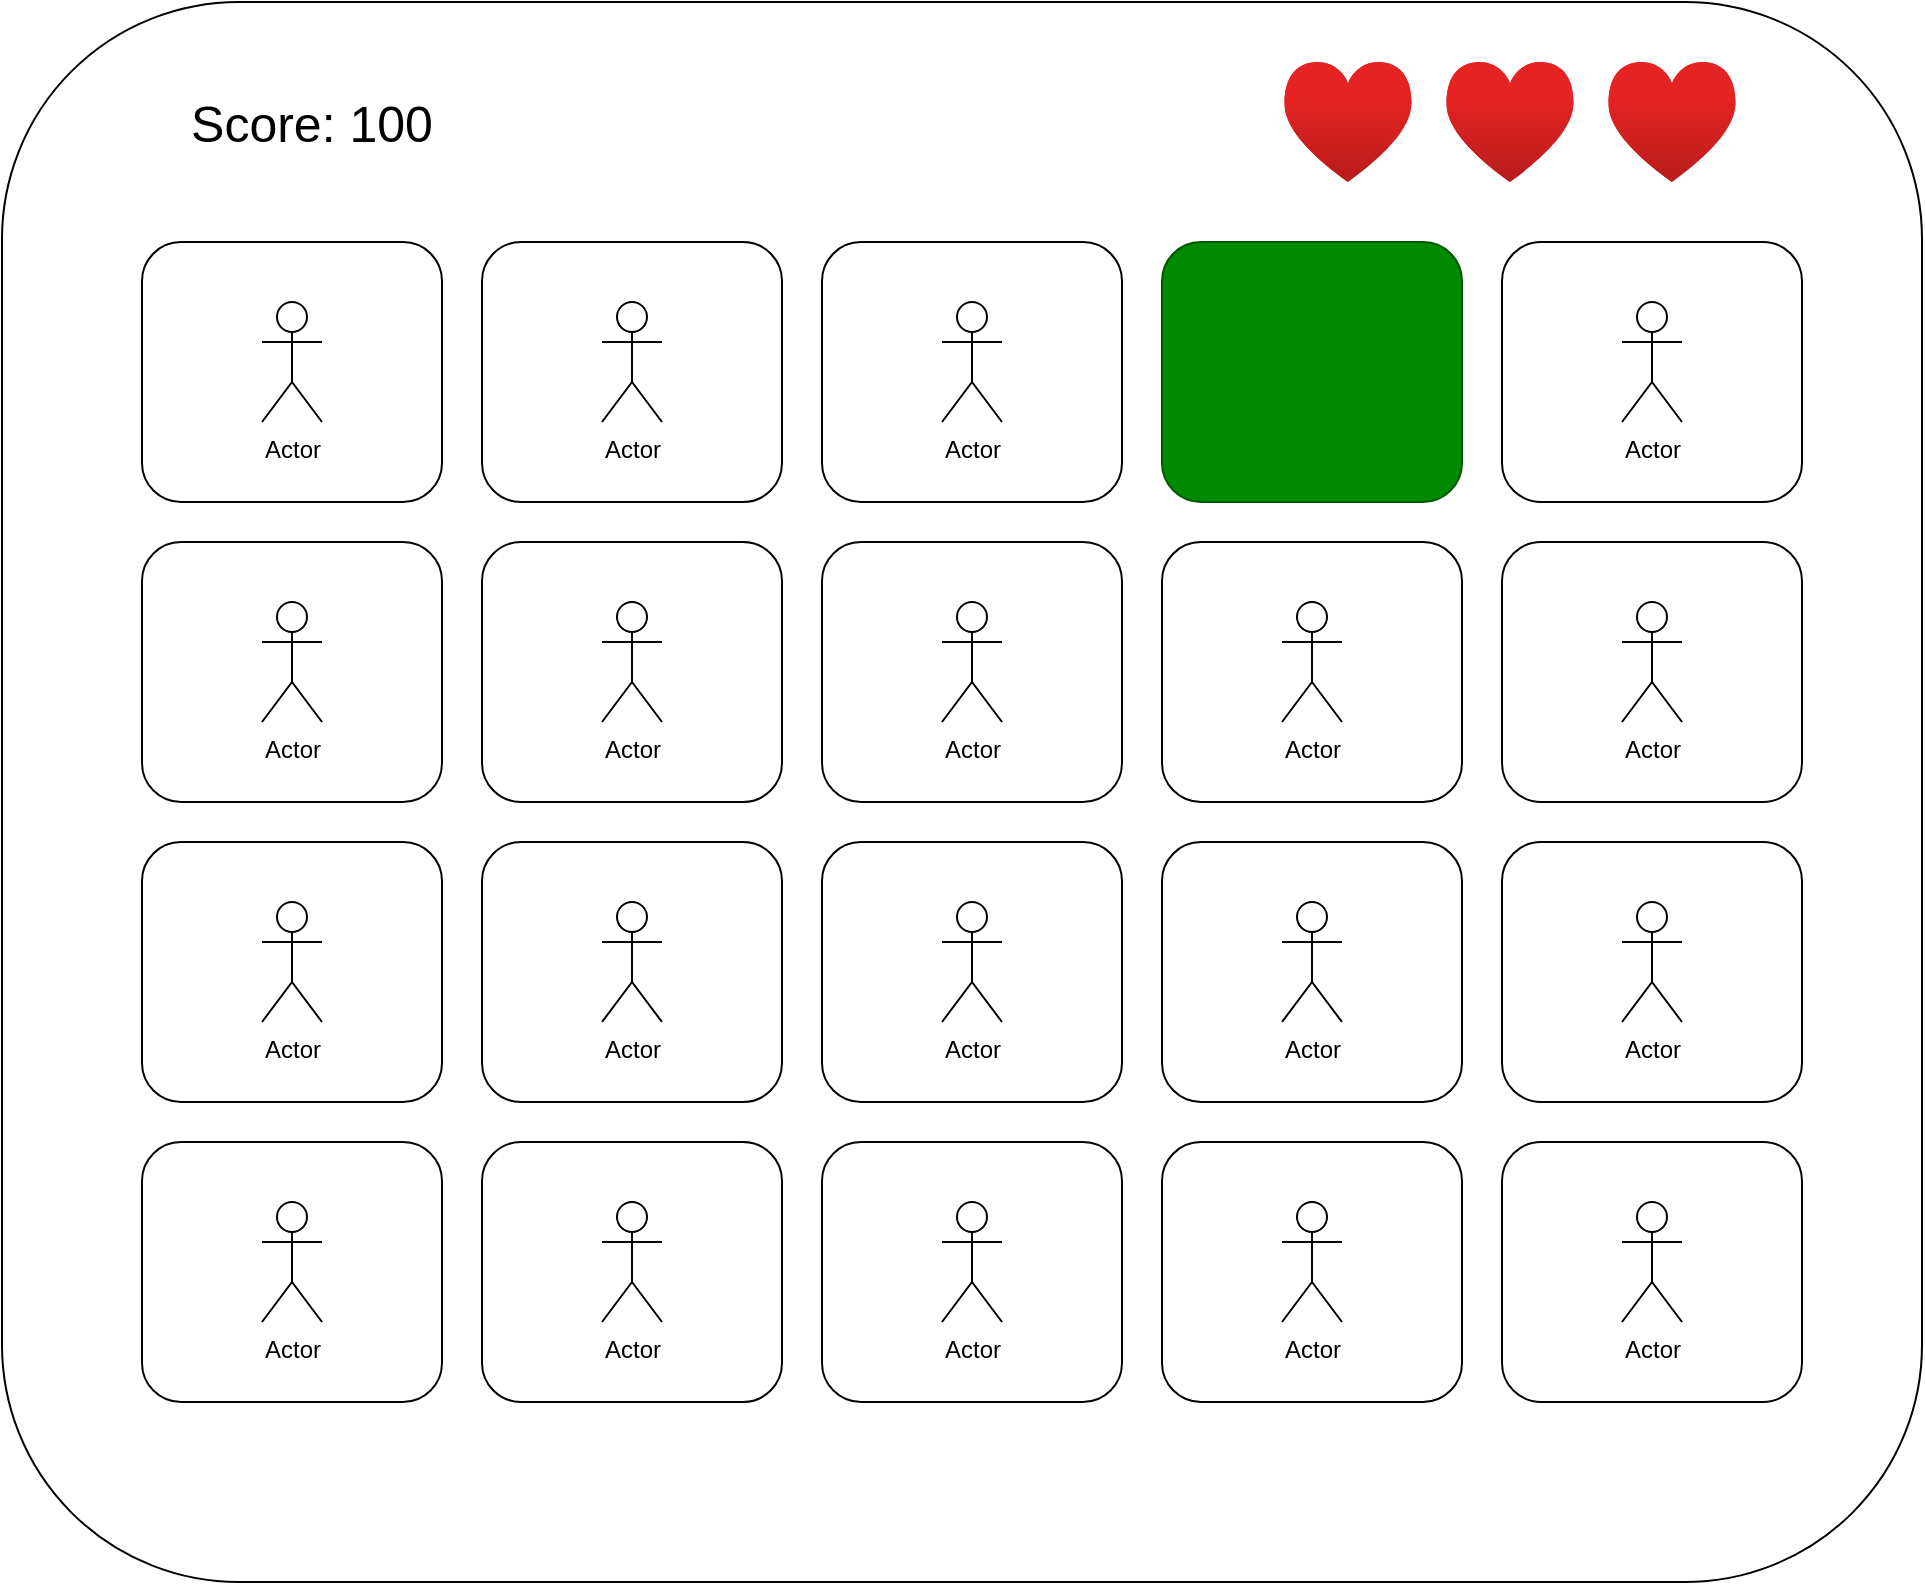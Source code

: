 <mxfile version="27.0.9">
  <diagram name="Page-1" id="gk6_fRBnxb9SPNDy8wQj">
    <mxGraphModel dx="1613" dy="828" grid="0" gridSize="10" guides="1" tooltips="1" connect="1" arrows="1" fold="1" page="0" pageScale="1" pageWidth="827" pageHeight="1169" math="0" shadow="0">
      <root>
        <mxCell id="0" />
        <mxCell id="1" parent="0" />
        <mxCell id="e0pNsZuhvDqaRk4ExeSc-1" value="" style="rounded=1;whiteSpace=wrap;html=1;" vertex="1" parent="1">
          <mxGeometry x="-50" y="50" width="960" height="790" as="geometry" />
        </mxCell>
        <mxCell id="e0pNsZuhvDqaRk4ExeSc-4" value="" style="group" vertex="1" connectable="0" parent="1">
          <mxGeometry x="20" y="170" width="150" height="130" as="geometry" />
        </mxCell>
        <mxCell id="e0pNsZuhvDqaRk4ExeSc-2" value="" style="rounded=1;whiteSpace=wrap;html=1;" vertex="1" parent="e0pNsZuhvDqaRk4ExeSc-4">
          <mxGeometry width="150" height="130" as="geometry" />
        </mxCell>
        <mxCell id="e0pNsZuhvDqaRk4ExeSc-3" value="Actor" style="shape=umlActor;verticalLabelPosition=bottom;verticalAlign=top;html=1;outlineConnect=0;" vertex="1" parent="e0pNsZuhvDqaRk4ExeSc-4">
          <mxGeometry x="60" y="30" width="30" height="60" as="geometry" />
        </mxCell>
        <mxCell id="e0pNsZuhvDqaRk4ExeSc-5" value="" style="group" vertex="1" connectable="0" parent="1">
          <mxGeometry x="190" y="170" width="150" height="130" as="geometry" />
        </mxCell>
        <mxCell id="e0pNsZuhvDqaRk4ExeSc-6" value="" style="rounded=1;whiteSpace=wrap;html=1;" vertex="1" parent="e0pNsZuhvDqaRk4ExeSc-5">
          <mxGeometry width="150" height="130" as="geometry" />
        </mxCell>
        <mxCell id="e0pNsZuhvDqaRk4ExeSc-7" value="Actor" style="shape=umlActor;verticalLabelPosition=bottom;verticalAlign=top;html=1;outlineConnect=0;" vertex="1" parent="e0pNsZuhvDqaRk4ExeSc-5">
          <mxGeometry x="60" y="30" width="30" height="60" as="geometry" />
        </mxCell>
        <mxCell id="e0pNsZuhvDqaRk4ExeSc-8" value="" style="group" vertex="1" connectable="0" parent="1">
          <mxGeometry x="360" y="170" width="150" height="130" as="geometry" />
        </mxCell>
        <mxCell id="e0pNsZuhvDqaRk4ExeSc-9" value="" style="rounded=1;whiteSpace=wrap;html=1;" vertex="1" parent="e0pNsZuhvDqaRk4ExeSc-8">
          <mxGeometry width="150" height="130" as="geometry" />
        </mxCell>
        <mxCell id="e0pNsZuhvDqaRk4ExeSc-10" value="Actor" style="shape=umlActor;verticalLabelPosition=bottom;verticalAlign=top;html=1;outlineConnect=0;" vertex="1" parent="e0pNsZuhvDqaRk4ExeSc-8">
          <mxGeometry x="60" y="30" width="30" height="60" as="geometry" />
        </mxCell>
        <mxCell id="e0pNsZuhvDqaRk4ExeSc-14" value="" style="group" vertex="1" connectable="0" parent="1">
          <mxGeometry x="700" y="170" width="150" height="130" as="geometry" />
        </mxCell>
        <mxCell id="e0pNsZuhvDqaRk4ExeSc-15" value="" style="rounded=1;whiteSpace=wrap;html=1;" vertex="1" parent="e0pNsZuhvDqaRk4ExeSc-14">
          <mxGeometry width="150" height="130" as="geometry" />
        </mxCell>
        <mxCell id="e0pNsZuhvDqaRk4ExeSc-16" value="Actor" style="shape=umlActor;verticalLabelPosition=bottom;verticalAlign=top;html=1;outlineConnect=0;" vertex="1" parent="e0pNsZuhvDqaRk4ExeSc-14">
          <mxGeometry x="60" y="30" width="30" height="60" as="geometry" />
        </mxCell>
        <mxCell id="e0pNsZuhvDqaRk4ExeSc-17" value="" style="group" vertex="1" connectable="0" parent="1">
          <mxGeometry x="20" y="320" width="150" height="130" as="geometry" />
        </mxCell>
        <mxCell id="e0pNsZuhvDqaRk4ExeSc-18" value="" style="rounded=1;whiteSpace=wrap;html=1;" vertex="1" parent="e0pNsZuhvDqaRk4ExeSc-17">
          <mxGeometry width="150" height="130" as="geometry" />
        </mxCell>
        <mxCell id="e0pNsZuhvDqaRk4ExeSc-19" value="Actor" style="shape=umlActor;verticalLabelPosition=bottom;verticalAlign=top;html=1;outlineConnect=0;" vertex="1" parent="e0pNsZuhvDqaRk4ExeSc-17">
          <mxGeometry x="60" y="30" width="30" height="60" as="geometry" />
        </mxCell>
        <mxCell id="e0pNsZuhvDqaRk4ExeSc-20" value="" style="group" vertex="1" connectable="0" parent="1">
          <mxGeometry x="190" y="320" width="150" height="130" as="geometry" />
        </mxCell>
        <mxCell id="e0pNsZuhvDqaRk4ExeSc-21" value="" style="rounded=1;whiteSpace=wrap;html=1;" vertex="1" parent="e0pNsZuhvDqaRk4ExeSc-20">
          <mxGeometry width="150" height="130" as="geometry" />
        </mxCell>
        <mxCell id="e0pNsZuhvDqaRk4ExeSc-22" value="Actor" style="shape=umlActor;verticalLabelPosition=bottom;verticalAlign=top;html=1;outlineConnect=0;" vertex="1" parent="e0pNsZuhvDqaRk4ExeSc-20">
          <mxGeometry x="60" y="30" width="30" height="60" as="geometry" />
        </mxCell>
        <mxCell id="e0pNsZuhvDqaRk4ExeSc-23" value="" style="group" vertex="1" connectable="0" parent="1">
          <mxGeometry x="360" y="320" width="150" height="130" as="geometry" />
        </mxCell>
        <mxCell id="e0pNsZuhvDqaRk4ExeSc-24" value="" style="rounded=1;whiteSpace=wrap;html=1;" vertex="1" parent="e0pNsZuhvDqaRk4ExeSc-23">
          <mxGeometry width="150" height="130" as="geometry" />
        </mxCell>
        <mxCell id="e0pNsZuhvDqaRk4ExeSc-25" value="Actor" style="shape=umlActor;verticalLabelPosition=bottom;verticalAlign=top;html=1;outlineConnect=0;" vertex="1" parent="e0pNsZuhvDqaRk4ExeSc-23">
          <mxGeometry x="60" y="30" width="30" height="60" as="geometry" />
        </mxCell>
        <mxCell id="e0pNsZuhvDqaRk4ExeSc-26" value="" style="group" vertex="1" connectable="0" parent="1">
          <mxGeometry x="530" y="320" width="150" height="130" as="geometry" />
        </mxCell>
        <mxCell id="e0pNsZuhvDqaRk4ExeSc-27" value="" style="rounded=1;whiteSpace=wrap;html=1;" vertex="1" parent="e0pNsZuhvDqaRk4ExeSc-26">
          <mxGeometry width="150" height="130" as="geometry" />
        </mxCell>
        <mxCell id="e0pNsZuhvDqaRk4ExeSc-28" value="Actor" style="shape=umlActor;verticalLabelPosition=bottom;verticalAlign=top;html=1;outlineConnect=0;" vertex="1" parent="e0pNsZuhvDqaRk4ExeSc-26">
          <mxGeometry x="60" y="30" width="30" height="60" as="geometry" />
        </mxCell>
        <mxCell id="e0pNsZuhvDqaRk4ExeSc-29" value="" style="group" vertex="1" connectable="0" parent="1">
          <mxGeometry x="700" y="320" width="150" height="130" as="geometry" />
        </mxCell>
        <mxCell id="e0pNsZuhvDqaRk4ExeSc-30" value="" style="rounded=1;whiteSpace=wrap;html=1;" vertex="1" parent="e0pNsZuhvDqaRk4ExeSc-29">
          <mxGeometry width="150" height="130" as="geometry" />
        </mxCell>
        <mxCell id="e0pNsZuhvDqaRk4ExeSc-31" value="Actor" style="shape=umlActor;verticalLabelPosition=bottom;verticalAlign=top;html=1;outlineConnect=0;" vertex="1" parent="e0pNsZuhvDqaRk4ExeSc-29">
          <mxGeometry x="60" y="30" width="30" height="60" as="geometry" />
        </mxCell>
        <mxCell id="e0pNsZuhvDqaRk4ExeSc-32" value="" style="group" vertex="1" connectable="0" parent="1">
          <mxGeometry x="20" y="470" width="150" height="130" as="geometry" />
        </mxCell>
        <mxCell id="e0pNsZuhvDqaRk4ExeSc-33" value="" style="rounded=1;whiteSpace=wrap;html=1;" vertex="1" parent="e0pNsZuhvDqaRk4ExeSc-32">
          <mxGeometry width="150" height="130" as="geometry" />
        </mxCell>
        <mxCell id="e0pNsZuhvDqaRk4ExeSc-34" value="Actor" style="shape=umlActor;verticalLabelPosition=bottom;verticalAlign=top;html=1;outlineConnect=0;" vertex="1" parent="e0pNsZuhvDqaRk4ExeSc-32">
          <mxGeometry x="60" y="30" width="30" height="60" as="geometry" />
        </mxCell>
        <mxCell id="e0pNsZuhvDqaRk4ExeSc-35" value="" style="group" vertex="1" connectable="0" parent="1">
          <mxGeometry x="190" y="470" width="150" height="130" as="geometry" />
        </mxCell>
        <mxCell id="e0pNsZuhvDqaRk4ExeSc-36" value="" style="rounded=1;whiteSpace=wrap;html=1;" vertex="1" parent="e0pNsZuhvDqaRk4ExeSc-35">
          <mxGeometry width="150" height="130" as="geometry" />
        </mxCell>
        <mxCell id="e0pNsZuhvDqaRk4ExeSc-37" value="Actor" style="shape=umlActor;verticalLabelPosition=bottom;verticalAlign=top;html=1;outlineConnect=0;" vertex="1" parent="e0pNsZuhvDqaRk4ExeSc-35">
          <mxGeometry x="60" y="30" width="30" height="60" as="geometry" />
        </mxCell>
        <mxCell id="e0pNsZuhvDqaRk4ExeSc-38" value="" style="group" vertex="1" connectable="0" parent="1">
          <mxGeometry x="360" y="470" width="150" height="130" as="geometry" />
        </mxCell>
        <mxCell id="e0pNsZuhvDqaRk4ExeSc-39" value="" style="rounded=1;whiteSpace=wrap;html=1;" vertex="1" parent="e0pNsZuhvDqaRk4ExeSc-38">
          <mxGeometry width="150" height="130" as="geometry" />
        </mxCell>
        <mxCell id="e0pNsZuhvDqaRk4ExeSc-40" value="Actor" style="shape=umlActor;verticalLabelPosition=bottom;verticalAlign=top;html=1;outlineConnect=0;" vertex="1" parent="e0pNsZuhvDqaRk4ExeSc-38">
          <mxGeometry x="60" y="30" width="30" height="60" as="geometry" />
        </mxCell>
        <mxCell id="e0pNsZuhvDqaRk4ExeSc-41" value="" style="group" vertex="1" connectable="0" parent="1">
          <mxGeometry x="530" y="470" width="150" height="130" as="geometry" />
        </mxCell>
        <mxCell id="e0pNsZuhvDqaRk4ExeSc-42" value="" style="rounded=1;whiteSpace=wrap;html=1;" vertex="1" parent="e0pNsZuhvDqaRk4ExeSc-41">
          <mxGeometry width="150" height="130" as="geometry" />
        </mxCell>
        <mxCell id="e0pNsZuhvDqaRk4ExeSc-43" value="Actor" style="shape=umlActor;verticalLabelPosition=bottom;verticalAlign=top;html=1;outlineConnect=0;" vertex="1" parent="e0pNsZuhvDqaRk4ExeSc-41">
          <mxGeometry x="60" y="30" width="30" height="60" as="geometry" />
        </mxCell>
        <mxCell id="e0pNsZuhvDqaRk4ExeSc-44" value="" style="group" vertex="1" connectable="0" parent="1">
          <mxGeometry x="700" y="470" width="150" height="130" as="geometry" />
        </mxCell>
        <mxCell id="e0pNsZuhvDqaRk4ExeSc-45" value="" style="rounded=1;whiteSpace=wrap;html=1;" vertex="1" parent="e0pNsZuhvDqaRk4ExeSc-44">
          <mxGeometry width="150" height="130" as="geometry" />
        </mxCell>
        <mxCell id="e0pNsZuhvDqaRk4ExeSc-46" value="Actor" style="shape=umlActor;verticalLabelPosition=bottom;verticalAlign=top;html=1;outlineConnect=0;" vertex="1" parent="e0pNsZuhvDqaRk4ExeSc-44">
          <mxGeometry x="60" y="30" width="30" height="60" as="geometry" />
        </mxCell>
        <mxCell id="e0pNsZuhvDqaRk4ExeSc-47" value="" style="group" vertex="1" connectable="0" parent="1">
          <mxGeometry x="20" y="620" width="150" height="130" as="geometry" />
        </mxCell>
        <mxCell id="e0pNsZuhvDqaRk4ExeSc-48" value="" style="rounded=1;whiteSpace=wrap;html=1;" vertex="1" parent="e0pNsZuhvDqaRk4ExeSc-47">
          <mxGeometry width="150" height="130" as="geometry" />
        </mxCell>
        <mxCell id="e0pNsZuhvDqaRk4ExeSc-49" value="Actor" style="shape=umlActor;verticalLabelPosition=bottom;verticalAlign=top;html=1;outlineConnect=0;" vertex="1" parent="e0pNsZuhvDqaRk4ExeSc-47">
          <mxGeometry x="60" y="30" width="30" height="60" as="geometry" />
        </mxCell>
        <mxCell id="e0pNsZuhvDqaRk4ExeSc-50" value="" style="group" vertex="1" connectable="0" parent="1">
          <mxGeometry x="190" y="620" width="150" height="130" as="geometry" />
        </mxCell>
        <mxCell id="e0pNsZuhvDqaRk4ExeSc-51" value="" style="rounded=1;whiteSpace=wrap;html=1;" vertex="1" parent="e0pNsZuhvDqaRk4ExeSc-50">
          <mxGeometry width="150" height="130" as="geometry" />
        </mxCell>
        <mxCell id="e0pNsZuhvDqaRk4ExeSc-52" value="Actor" style="shape=umlActor;verticalLabelPosition=bottom;verticalAlign=top;html=1;outlineConnect=0;" vertex="1" parent="e0pNsZuhvDqaRk4ExeSc-50">
          <mxGeometry x="60" y="30" width="30" height="60" as="geometry" />
        </mxCell>
        <mxCell id="e0pNsZuhvDqaRk4ExeSc-53" value="" style="group" vertex="1" connectable="0" parent="1">
          <mxGeometry x="360" y="620" width="150" height="130" as="geometry" />
        </mxCell>
        <mxCell id="e0pNsZuhvDqaRk4ExeSc-54" value="" style="rounded=1;whiteSpace=wrap;html=1;" vertex="1" parent="e0pNsZuhvDqaRk4ExeSc-53">
          <mxGeometry width="150" height="130" as="geometry" />
        </mxCell>
        <mxCell id="e0pNsZuhvDqaRk4ExeSc-55" value="Actor" style="shape=umlActor;verticalLabelPosition=bottom;verticalAlign=top;html=1;outlineConnect=0;" vertex="1" parent="e0pNsZuhvDqaRk4ExeSc-53">
          <mxGeometry x="60" y="30" width="30" height="60" as="geometry" />
        </mxCell>
        <mxCell id="e0pNsZuhvDqaRk4ExeSc-56" value="" style="group" vertex="1" connectable="0" parent="1">
          <mxGeometry x="530" y="620" width="150" height="130" as="geometry" />
        </mxCell>
        <mxCell id="e0pNsZuhvDqaRk4ExeSc-57" value="" style="rounded=1;whiteSpace=wrap;html=1;" vertex="1" parent="e0pNsZuhvDqaRk4ExeSc-56">
          <mxGeometry width="150" height="130" as="geometry" />
        </mxCell>
        <mxCell id="e0pNsZuhvDqaRk4ExeSc-58" value="Actor" style="shape=umlActor;verticalLabelPosition=bottom;verticalAlign=top;html=1;outlineConnect=0;" vertex="1" parent="e0pNsZuhvDqaRk4ExeSc-56">
          <mxGeometry x="60" y="30" width="30" height="60" as="geometry" />
        </mxCell>
        <mxCell id="e0pNsZuhvDqaRk4ExeSc-59" value="" style="group" vertex="1" connectable="0" parent="1">
          <mxGeometry x="700" y="620" width="150" height="130" as="geometry" />
        </mxCell>
        <mxCell id="e0pNsZuhvDqaRk4ExeSc-60" value="" style="rounded=1;whiteSpace=wrap;html=1;" vertex="1" parent="e0pNsZuhvDqaRk4ExeSc-59">
          <mxGeometry width="150" height="130" as="geometry" />
        </mxCell>
        <mxCell id="e0pNsZuhvDqaRk4ExeSc-61" value="Actor" style="shape=umlActor;verticalLabelPosition=bottom;verticalAlign=top;html=1;outlineConnect=0;" vertex="1" parent="e0pNsZuhvDqaRk4ExeSc-59">
          <mxGeometry x="60" y="30" width="30" height="60" as="geometry" />
        </mxCell>
        <mxCell id="e0pNsZuhvDqaRk4ExeSc-62" value="Score: 100" style="text;html=1;align=center;verticalAlign=middle;whiteSpace=wrap;rounded=0;fontSize=25;" vertex="1" parent="1">
          <mxGeometry x="20" y="90" width="170" height="40" as="geometry" />
        </mxCell>
        <mxCell id="e0pNsZuhvDqaRk4ExeSc-12" value="" style="rounded=1;whiteSpace=wrap;html=1;fontStyle=4;fillColor=#008a00;fontColor=#ffffff;strokeColor=#005700;" vertex="1" parent="1">
          <mxGeometry x="530" y="170" width="150" height="130" as="geometry" />
        </mxCell>
        <mxCell id="e0pNsZuhvDqaRk4ExeSc-63" value="" style="image;aspect=fixed;html=1;points=[];align=center;fontSize=12;image=img/lib/azure2/general/Heart.svg;" vertex="1" parent="1">
          <mxGeometry x="591" y="80" width="64" height="60" as="geometry" />
        </mxCell>
        <mxCell id="e0pNsZuhvDqaRk4ExeSc-64" value="" style="image;aspect=fixed;html=1;points=[];align=center;fontSize=12;image=img/lib/azure2/general/Heart.svg;" vertex="1" parent="1">
          <mxGeometry x="672" y="80" width="64" height="60" as="geometry" />
        </mxCell>
        <mxCell id="e0pNsZuhvDqaRk4ExeSc-65" value="" style="image;aspect=fixed;html=1;points=[];align=center;fontSize=12;image=img/lib/azure2/general/Heart.svg;" vertex="1" parent="1">
          <mxGeometry x="753" y="80" width="64" height="60" as="geometry" />
        </mxCell>
      </root>
    </mxGraphModel>
  </diagram>
</mxfile>
